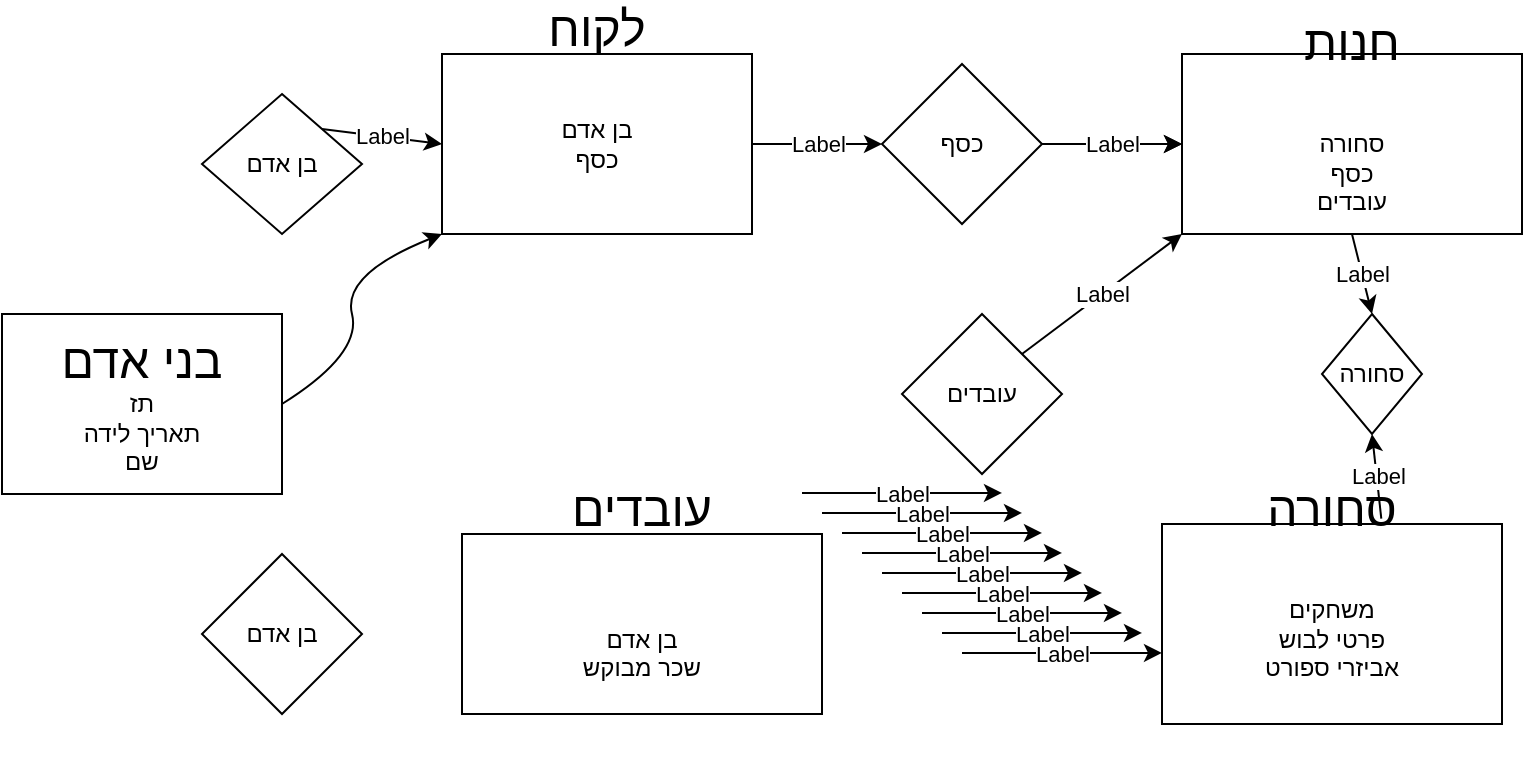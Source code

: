 <mxfile version="21.7.4" type="github">
  <diagram id="R2lEEEUBdFMjLlhIrx00" name="Page-1">
    <mxGraphModel dx="1004" dy="1734" grid="1" gridSize="10" guides="1" tooltips="1" connect="1" arrows="1" fold="1" page="1" pageScale="1" pageWidth="850" pageHeight="1100" math="0" shadow="0" extFonts="Permanent Marker^https://fonts.googleapis.com/css?family=Permanent+Marker">
      <root>
        <mxCell id="0" />
        <mxCell id="1" parent="0" />
        <mxCell id="mu894G1siszi2UIuHrlw-2" value="&lt;font style=&quot;font-size: 24px;&quot;&gt;לקוח&lt;/font&gt;&lt;br&gt;&lt;br&gt;&lt;br&gt;בן אדם&lt;br&gt;כסף&lt;br&gt;&lt;br&gt;&lt;br&gt;&lt;br&gt;&lt;br&gt;" style="whiteSpace=wrap;html=1;" vertex="1" parent="1">
          <mxGeometry x="220" y="20" width="155" height="90" as="geometry" />
        </mxCell>
        <mxCell id="mu894G1siszi2UIuHrlw-3" value="&lt;font style=&quot;font-size: 24px;&quot;&gt;חנות&lt;/font&gt;&lt;br&gt;&lt;br&gt;&lt;br&gt;סחורה&lt;br&gt;כסף&lt;br&gt;עובדים&lt;br&gt;&lt;br&gt;&lt;br&gt;" style="rounded=0;whiteSpace=wrap;html=1;" vertex="1" parent="1">
          <mxGeometry x="590" y="20" width="170" height="90" as="geometry" />
        </mxCell>
        <mxCell id="mu894G1siszi2UIuHrlw-4" value="&lt;font style=&quot;font-size: 24px;&quot;&gt;עובדים&lt;br&gt;&lt;/font&gt;&lt;br&gt;&lt;br&gt;&lt;br&gt;בן אדם&lt;br&gt;שכר מבוקש&lt;br&gt;&lt;br&gt;&lt;br&gt;&lt;br&gt;" style="rounded=0;whiteSpace=wrap;html=1;" vertex="1" parent="1">
          <mxGeometry x="230" y="260" width="180" height="90" as="geometry" />
        </mxCell>
        <mxCell id="mu894G1siszi2UIuHrlw-5" value="&lt;font style=&quot;font-size: 24px;&quot;&gt;סחורה&lt;/font&gt;&lt;br&gt;&lt;br&gt;&lt;br&gt;משחקים&lt;br&gt;פרטי לבוש&lt;br&gt;אביזרי ספורט&lt;br&gt;&lt;br&gt;&lt;br&gt;&lt;br&gt;" style="rounded=0;whiteSpace=wrap;html=1;" vertex="1" parent="1">
          <mxGeometry x="580" y="255" width="170" height="100" as="geometry" />
        </mxCell>
        <mxCell id="mu894G1siszi2UIuHrlw-6" value="&lt;font style=&quot;font-size: 24px;&quot;&gt;בני אדם&lt;br&gt;&lt;/font&gt;תז&lt;br style=&quot;border-color: var(--border-color);&quot;&gt;תאריך לידה&lt;br style=&quot;border-color: var(--border-color);&quot;&gt;שם" style="rounded=0;whiteSpace=wrap;html=1;" vertex="1" parent="1">
          <mxGeometry y="150" width="140" height="90" as="geometry" />
        </mxCell>
        <mxCell id="mu894G1siszi2UIuHrlw-8" value="בן אדם" style="rhombus;whiteSpace=wrap;html=1;" vertex="1" parent="1">
          <mxGeometry x="100" y="40" width="80" height="70" as="geometry" />
        </mxCell>
        <mxCell id="mu894G1siszi2UIuHrlw-10" value="בן אדם" style="rhombus;whiteSpace=wrap;html=1;" vertex="1" parent="1">
          <mxGeometry x="100" y="270" width="80" height="80" as="geometry" />
        </mxCell>
        <mxCell id="mu894G1siszi2UIuHrlw-53" value="" style="edgeStyle=orthogonalEdgeStyle;rounded=0;orthogonalLoop=1;jettySize=auto;html=1;" edge="1" parent="1" source="mu894G1siszi2UIuHrlw-14" target="mu894G1siszi2UIuHrlw-3">
          <mxGeometry relative="1" as="geometry" />
        </mxCell>
        <mxCell id="mu894G1siszi2UIuHrlw-14" value="כסף" style="rhombus;whiteSpace=wrap;html=1;" vertex="1" parent="1">
          <mxGeometry x="440" y="25" width="80" height="80" as="geometry" />
        </mxCell>
        <mxCell id="mu894G1siszi2UIuHrlw-16" value="עובדים" style="rhombus;whiteSpace=wrap;html=1;" vertex="1" parent="1">
          <mxGeometry x="450" y="150" width="80" height="80" as="geometry" />
        </mxCell>
        <mxCell id="mu894G1siszi2UIuHrlw-19" value="סחורה" style="rhombus;whiteSpace=wrap;html=1;" vertex="1" parent="1">
          <mxGeometry x="660" y="150" width="50" height="60" as="geometry" />
        </mxCell>
        <mxCell id="mu894G1siszi2UIuHrlw-22" value="" style="endArrow=classic;html=1;rounded=0;entryX=0;entryY=0.5;entryDx=0;entryDy=0;" edge="1" parent="1" target="mu894G1siszi2UIuHrlw-3">
          <mxGeometry relative="1" as="geometry">
            <mxPoint x="520" y="65" as="sourcePoint" />
            <mxPoint x="610" y="64.47" as="targetPoint" />
          </mxGeometry>
        </mxCell>
        <mxCell id="mu894G1siszi2UIuHrlw-23" value="Label" style="edgeLabel;resizable=0;html=1;align=center;verticalAlign=middle;" connectable="0" vertex="1" parent="mu894G1siszi2UIuHrlw-22">
          <mxGeometry relative="1" as="geometry" />
        </mxCell>
        <mxCell id="mu894G1siszi2UIuHrlw-25" value="" style="endArrow=classic;html=1;rounded=0;exitX=1;exitY=0.5;exitDx=0;exitDy=0;entryX=0;entryY=0.5;entryDx=0;entryDy=0;" edge="1" parent="1" source="mu894G1siszi2UIuHrlw-2" target="mu894G1siszi2UIuHrlw-14">
          <mxGeometry relative="1" as="geometry">
            <mxPoint x="380" y="70" as="sourcePoint" />
            <mxPoint x="440" y="70" as="targetPoint" />
          </mxGeometry>
        </mxCell>
        <mxCell id="mu894G1siszi2UIuHrlw-26" value="Label" style="edgeLabel;resizable=0;html=1;align=center;verticalAlign=middle;" connectable="0" vertex="1" parent="mu894G1siszi2UIuHrlw-25">
          <mxGeometry relative="1" as="geometry" />
        </mxCell>
        <mxCell id="mu894G1siszi2UIuHrlw-27" value="" style="endArrow=classic;html=1;rounded=0;exitX=0.5;exitY=1;exitDx=0;exitDy=0;entryX=0.5;entryY=0;entryDx=0;entryDy=0;" edge="1" parent="1" source="mu894G1siszi2UIuHrlw-3" target="mu894G1siszi2UIuHrlw-19">
          <mxGeometry relative="1" as="geometry">
            <mxPoint x="690" y="140" as="sourcePoint" />
            <mxPoint x="790" y="140" as="targetPoint" />
          </mxGeometry>
        </mxCell>
        <mxCell id="mu894G1siszi2UIuHrlw-28" value="Label" style="edgeLabel;resizable=0;html=1;align=center;verticalAlign=middle;" connectable="0" vertex="1" parent="mu894G1siszi2UIuHrlw-27">
          <mxGeometry relative="1" as="geometry" />
        </mxCell>
        <mxCell id="mu894G1siszi2UIuHrlw-29" value="" style="endArrow=classic;html=1;rounded=0;entryX=0;entryY=1;entryDx=0;entryDy=0;exitX=1;exitY=0;exitDx=0;exitDy=0;" edge="1" parent="1" source="mu894G1siszi2UIuHrlw-16" target="mu894G1siszi2UIuHrlw-3">
          <mxGeometry relative="1" as="geometry">
            <mxPoint x="510" y="170" as="sourcePoint" />
            <mxPoint x="610" y="170" as="targetPoint" />
          </mxGeometry>
        </mxCell>
        <mxCell id="mu894G1siszi2UIuHrlw-30" value="Label" style="edgeLabel;resizable=0;html=1;align=center;verticalAlign=middle;" connectable="0" vertex="1" parent="mu894G1siszi2UIuHrlw-29">
          <mxGeometry relative="1" as="geometry" />
        </mxCell>
        <mxCell id="mu894G1siszi2UIuHrlw-31" value="" style="endArrow=classic;html=1;rounded=0;entryX=0.5;entryY=1;entryDx=0;entryDy=0;exitX=0.645;exitY=-0.027;exitDx=0;exitDy=0;exitPerimeter=0;" edge="1" parent="1" source="mu894G1siszi2UIuHrlw-5" target="mu894G1siszi2UIuHrlw-19">
          <mxGeometry relative="1" as="geometry">
            <mxPoint x="610" y="228.95" as="sourcePoint" />
            <mxPoint x="710" y="228.95" as="targetPoint" />
          </mxGeometry>
        </mxCell>
        <mxCell id="mu894G1siszi2UIuHrlw-32" value="Label" style="edgeLabel;resizable=0;html=1;align=center;verticalAlign=middle;" connectable="0" vertex="1" parent="mu894G1siszi2UIuHrlw-31">
          <mxGeometry relative="1" as="geometry" />
        </mxCell>
        <mxCell id="mu894G1siszi2UIuHrlw-33" value="" style="endArrow=classic;html=1;rounded=0;exitX=1;exitY=0;exitDx=0;exitDy=0;entryX=0;entryY=0.5;entryDx=0;entryDy=0;" edge="1" parent="1" source="mu894G1siszi2UIuHrlw-8" target="mu894G1siszi2UIuHrlw-2">
          <mxGeometry relative="1" as="geometry">
            <mxPoint x="120" y="10" as="sourcePoint" />
            <mxPoint x="220" y="10" as="targetPoint" />
          </mxGeometry>
        </mxCell>
        <mxCell id="mu894G1siszi2UIuHrlw-34" value="Label" style="edgeLabel;resizable=0;html=1;align=center;verticalAlign=middle;" connectable="0" vertex="1" parent="mu894G1siszi2UIuHrlw-33">
          <mxGeometry relative="1" as="geometry" />
        </mxCell>
        <mxCell id="mu894G1siszi2UIuHrlw-35" value="" style="endArrow=classic;html=1;rounded=0;" edge="1" parent="1">
          <mxGeometry relative="1" as="geometry">
            <mxPoint x="400" y="239.47" as="sourcePoint" />
            <mxPoint x="500" y="239.47" as="targetPoint" />
          </mxGeometry>
        </mxCell>
        <mxCell id="mu894G1siszi2UIuHrlw-36" value="Label" style="edgeLabel;resizable=0;html=1;align=center;verticalAlign=middle;" connectable="0" vertex="1" parent="mu894G1siszi2UIuHrlw-35">
          <mxGeometry relative="1" as="geometry" />
        </mxCell>
        <mxCell id="mu894G1siszi2UIuHrlw-37" value="" style="endArrow=classic;html=1;rounded=0;" edge="1" parent="1">
          <mxGeometry relative="1" as="geometry">
            <mxPoint x="410" y="249.47" as="sourcePoint" />
            <mxPoint x="510" y="249.47" as="targetPoint" />
          </mxGeometry>
        </mxCell>
        <mxCell id="mu894G1siszi2UIuHrlw-38" value="Label" style="edgeLabel;resizable=0;html=1;align=center;verticalAlign=middle;" connectable="0" vertex="1" parent="mu894G1siszi2UIuHrlw-37">
          <mxGeometry relative="1" as="geometry" />
        </mxCell>
        <mxCell id="mu894G1siszi2UIuHrlw-39" value="" style="endArrow=classic;html=1;rounded=0;" edge="1" parent="1">
          <mxGeometry relative="1" as="geometry">
            <mxPoint x="420" y="259.47" as="sourcePoint" />
            <mxPoint x="520" y="259.47" as="targetPoint" />
          </mxGeometry>
        </mxCell>
        <mxCell id="mu894G1siszi2UIuHrlw-40" value="Label" style="edgeLabel;resizable=0;html=1;align=center;verticalAlign=middle;" connectable="0" vertex="1" parent="mu894G1siszi2UIuHrlw-39">
          <mxGeometry relative="1" as="geometry" />
        </mxCell>
        <mxCell id="mu894G1siszi2UIuHrlw-41" value="" style="endArrow=classic;html=1;rounded=0;" edge="1" parent="1">
          <mxGeometry relative="1" as="geometry">
            <mxPoint x="430" y="269.47" as="sourcePoint" />
            <mxPoint x="530" y="269.47" as="targetPoint" />
          </mxGeometry>
        </mxCell>
        <mxCell id="mu894G1siszi2UIuHrlw-42" value="Label" style="edgeLabel;resizable=0;html=1;align=center;verticalAlign=middle;" connectable="0" vertex="1" parent="mu894G1siszi2UIuHrlw-41">
          <mxGeometry relative="1" as="geometry" />
        </mxCell>
        <mxCell id="mu894G1siszi2UIuHrlw-43" value="" style="endArrow=classic;html=1;rounded=0;" edge="1" parent="1">
          <mxGeometry relative="1" as="geometry">
            <mxPoint x="440" y="279.47" as="sourcePoint" />
            <mxPoint x="540" y="279.47" as="targetPoint" />
          </mxGeometry>
        </mxCell>
        <mxCell id="mu894G1siszi2UIuHrlw-44" value="Label" style="edgeLabel;resizable=0;html=1;align=center;verticalAlign=middle;" connectable="0" vertex="1" parent="mu894G1siszi2UIuHrlw-43">
          <mxGeometry relative="1" as="geometry" />
        </mxCell>
        <mxCell id="mu894G1siszi2UIuHrlw-45" value="" style="endArrow=classic;html=1;rounded=0;" edge="1" parent="1">
          <mxGeometry relative="1" as="geometry">
            <mxPoint x="450" y="289.47" as="sourcePoint" />
            <mxPoint x="550" y="289.47" as="targetPoint" />
          </mxGeometry>
        </mxCell>
        <mxCell id="mu894G1siszi2UIuHrlw-46" value="Label" style="edgeLabel;resizable=0;html=1;align=center;verticalAlign=middle;" connectable="0" vertex="1" parent="mu894G1siszi2UIuHrlw-45">
          <mxGeometry relative="1" as="geometry" />
        </mxCell>
        <mxCell id="mu894G1siszi2UIuHrlw-47" value="" style="endArrow=classic;html=1;rounded=0;" edge="1" parent="1">
          <mxGeometry relative="1" as="geometry">
            <mxPoint x="460" y="299.47" as="sourcePoint" />
            <mxPoint x="560" y="299.47" as="targetPoint" />
          </mxGeometry>
        </mxCell>
        <mxCell id="mu894G1siszi2UIuHrlw-48" value="Label" style="edgeLabel;resizable=0;html=1;align=center;verticalAlign=middle;" connectable="0" vertex="1" parent="mu894G1siszi2UIuHrlw-47">
          <mxGeometry relative="1" as="geometry" />
        </mxCell>
        <mxCell id="mu894G1siszi2UIuHrlw-49" value="" style="endArrow=classic;html=1;rounded=0;" edge="1" parent="1">
          <mxGeometry relative="1" as="geometry">
            <mxPoint x="470" y="309.47" as="sourcePoint" />
            <mxPoint x="570" y="309.47" as="targetPoint" />
          </mxGeometry>
        </mxCell>
        <mxCell id="mu894G1siszi2UIuHrlw-50" value="Label" style="edgeLabel;resizable=0;html=1;align=center;verticalAlign=middle;" connectable="0" vertex="1" parent="mu894G1siszi2UIuHrlw-49">
          <mxGeometry relative="1" as="geometry" />
        </mxCell>
        <mxCell id="mu894G1siszi2UIuHrlw-51" value="" style="endArrow=classic;html=1;rounded=0;" edge="1" parent="1">
          <mxGeometry relative="1" as="geometry">
            <mxPoint x="480" y="319.47" as="sourcePoint" />
            <mxPoint x="580" y="319.47" as="targetPoint" />
          </mxGeometry>
        </mxCell>
        <mxCell id="mu894G1siszi2UIuHrlw-52" value="Label" style="edgeLabel;resizable=0;html=1;align=center;verticalAlign=middle;" connectable="0" vertex="1" parent="mu894G1siszi2UIuHrlw-51">
          <mxGeometry relative="1" as="geometry" />
        </mxCell>
        <mxCell id="mu894G1siszi2UIuHrlw-55" value="" style="curved=1;endArrow=classic;html=1;rounded=0;entryX=0;entryY=1;entryDx=0;entryDy=0;exitX=1;exitY=0.5;exitDx=0;exitDy=0;" edge="1" parent="1" source="mu894G1siszi2UIuHrlw-6" target="mu894G1siszi2UIuHrlw-2">
          <mxGeometry width="50" height="50" relative="1" as="geometry">
            <mxPoint x="170" y="180" as="sourcePoint" />
            <mxPoint x="220" y="130" as="targetPoint" />
            <Array as="points">
              <mxPoint x="180" y="170" />
              <mxPoint x="170" y="130" />
            </Array>
          </mxGeometry>
        </mxCell>
      </root>
    </mxGraphModel>
  </diagram>
</mxfile>
